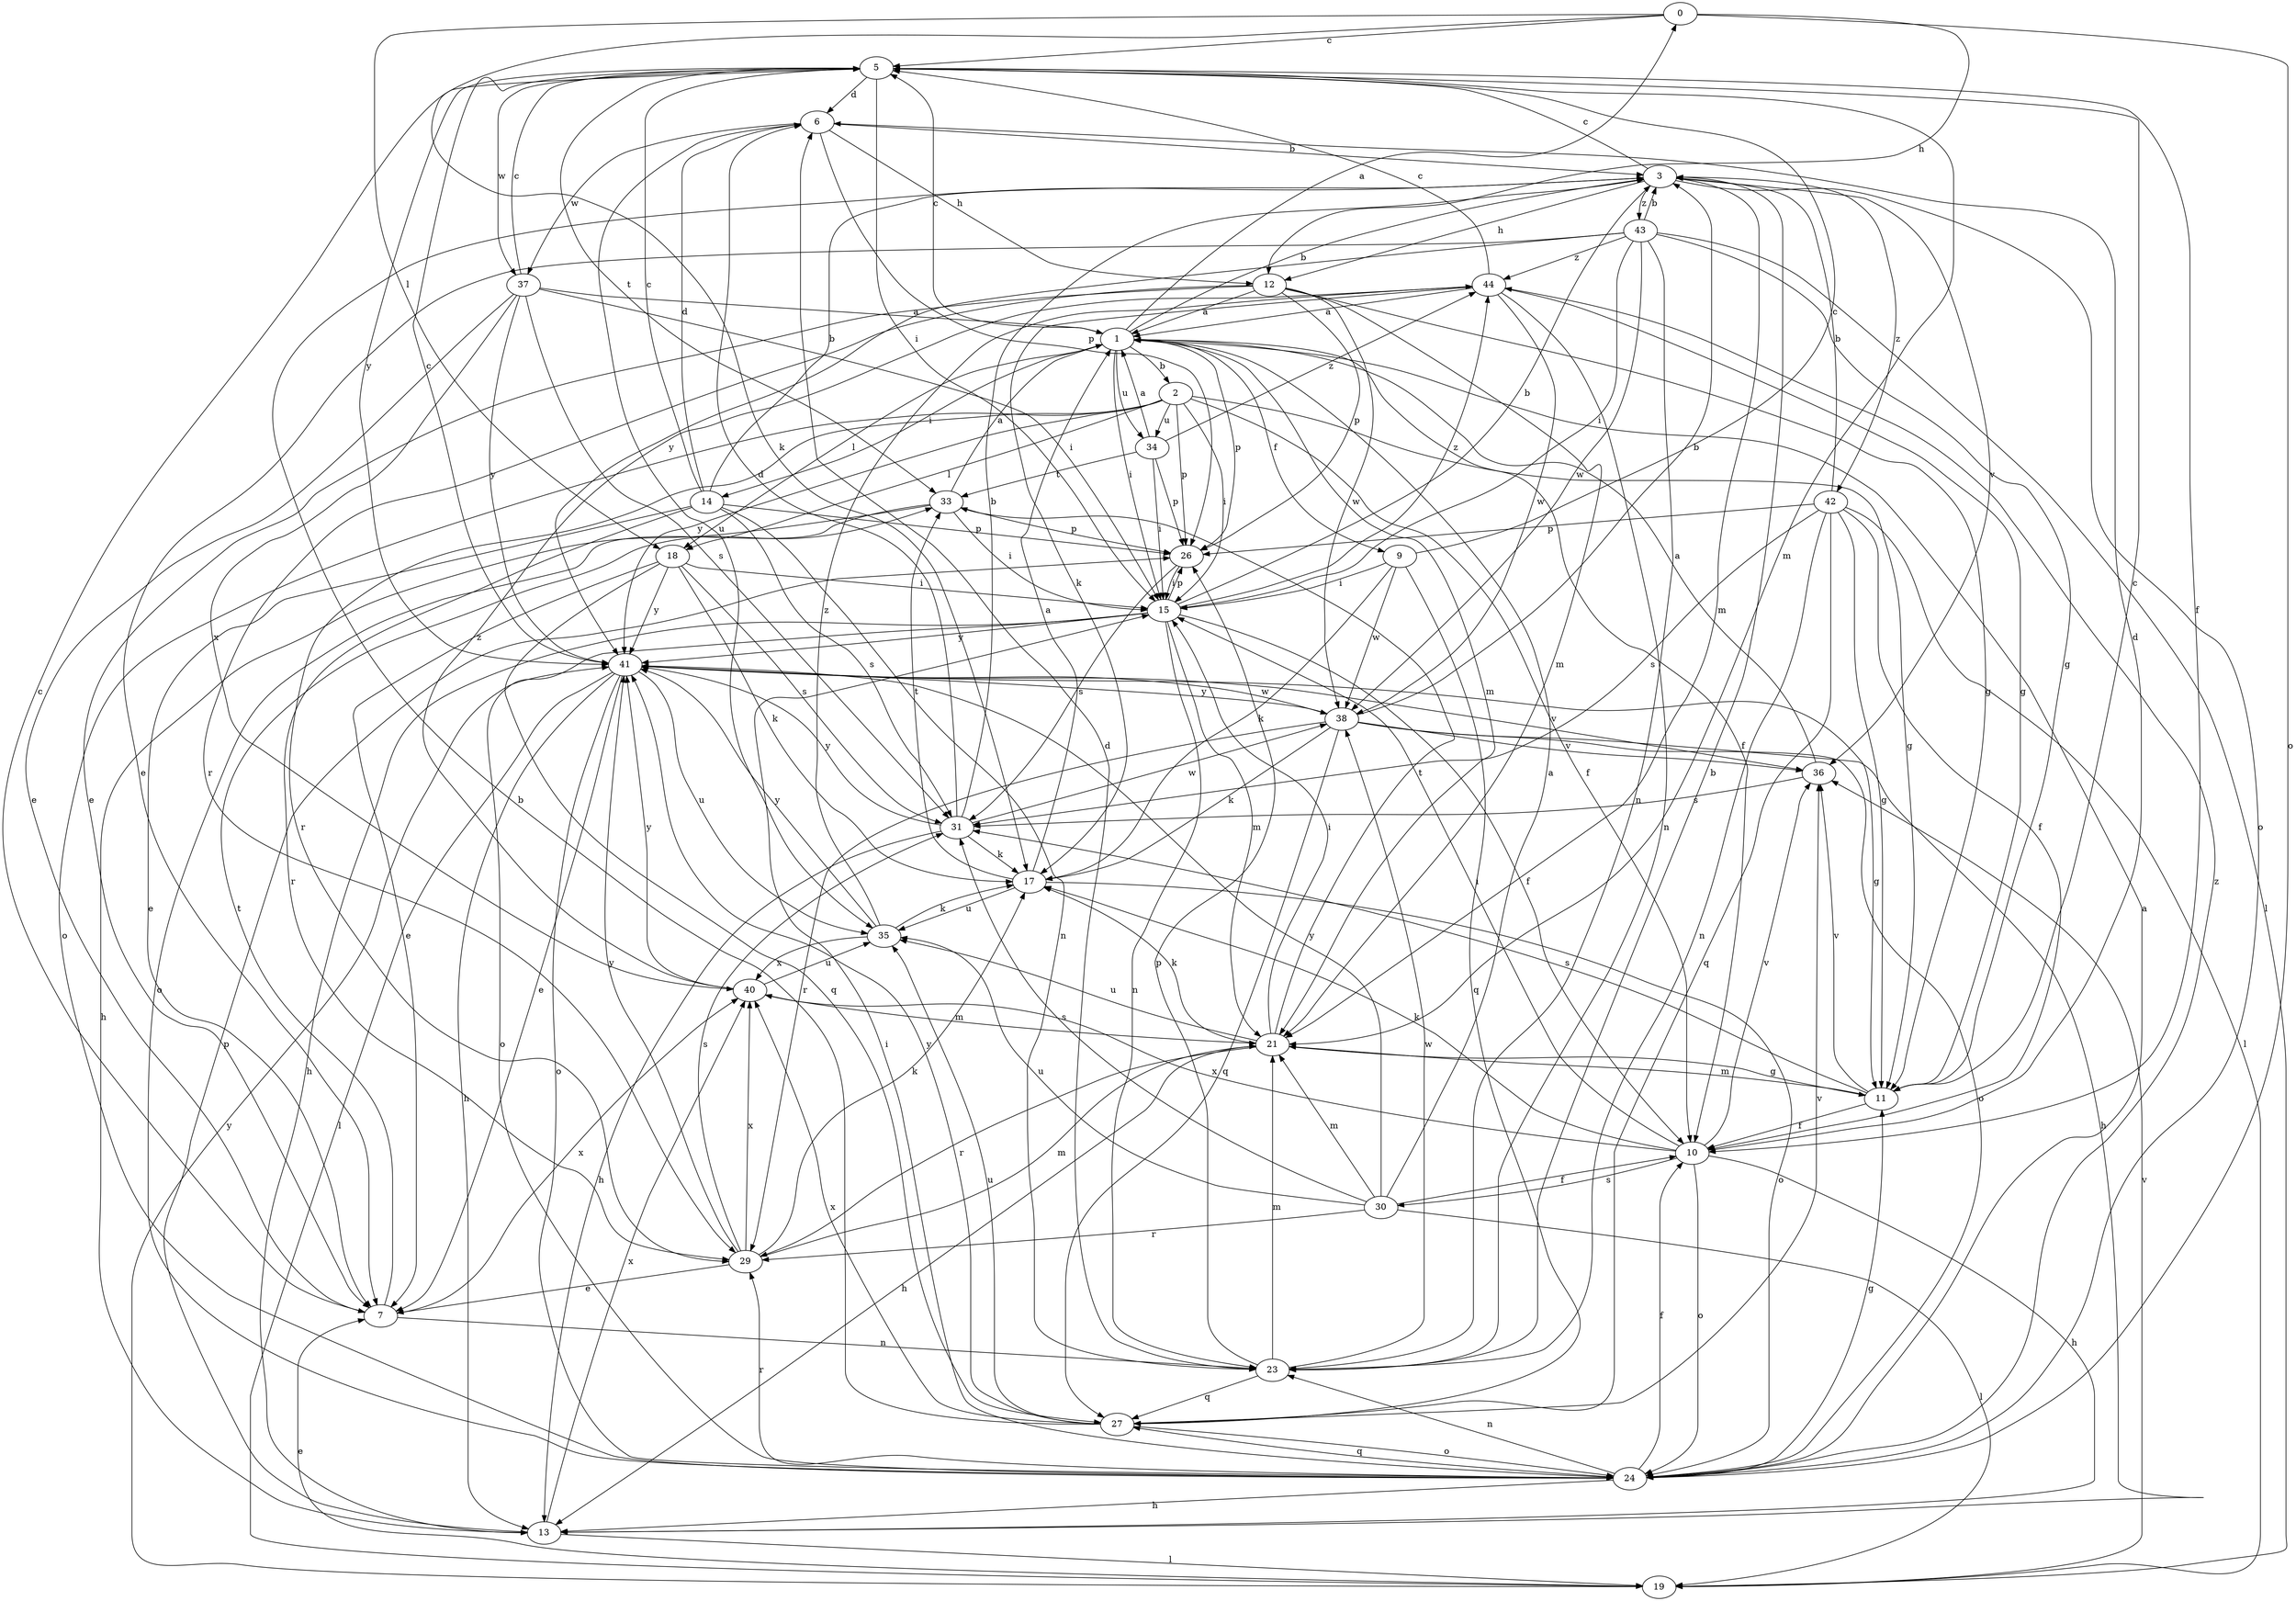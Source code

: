 strict digraph  {
0;
1;
2;
3;
5;
6;
7;
9;
10;
11;
12;
13;
14;
15;
17;
18;
19;
21;
23;
24;
26;
27;
29;
30;
31;
33;
34;
35;
36;
37;
38;
40;
41;
42;
43;
44;
0 -> 5  [label=c];
0 -> 12  [label=h];
0 -> 17  [label=k];
0 -> 18  [label=l];
0 -> 24  [label=o];
1 -> 0  [label=a];
1 -> 2  [label=b];
1 -> 3  [label=b];
1 -> 5  [label=c];
1 -> 9  [label=f];
1 -> 10  [label=f];
1 -> 14  [label=i];
1 -> 15  [label=i];
1 -> 18  [label=l];
1 -> 21  [label=m];
1 -> 26  [label=p];
1 -> 34  [label=u];
2 -> 10  [label=f];
2 -> 11  [label=g];
2 -> 15  [label=i];
2 -> 18  [label=l];
2 -> 24  [label=o];
2 -> 26  [label=p];
2 -> 29  [label=r];
2 -> 34  [label=u];
2 -> 41  [label=y];
3 -> 5  [label=c];
3 -> 12  [label=h];
3 -> 21  [label=m];
3 -> 24  [label=o];
3 -> 36  [label=v];
3 -> 42  [label=z];
3 -> 43  [label=z];
5 -> 6  [label=d];
5 -> 10  [label=f];
5 -> 15  [label=i];
5 -> 21  [label=m];
5 -> 33  [label=t];
5 -> 37  [label=w];
5 -> 41  [label=y];
6 -> 3  [label=b];
6 -> 12  [label=h];
6 -> 26  [label=p];
6 -> 35  [label=u];
6 -> 37  [label=w];
7 -> 5  [label=c];
7 -> 23  [label=n];
7 -> 33  [label=t];
7 -> 40  [label=x];
9 -> 5  [label=c];
9 -> 15  [label=i];
9 -> 17  [label=k];
9 -> 27  [label=q];
9 -> 38  [label=w];
10 -> 6  [label=d];
10 -> 13  [label=h];
10 -> 15  [label=i];
10 -> 17  [label=k];
10 -> 24  [label=o];
10 -> 30  [label=s];
10 -> 36  [label=v];
10 -> 40  [label=x];
11 -> 5  [label=c];
11 -> 10  [label=f];
11 -> 21  [label=m];
11 -> 31  [label=s];
11 -> 36  [label=v];
12 -> 1  [label=a];
12 -> 7  [label=e];
12 -> 11  [label=g];
12 -> 21  [label=m];
12 -> 26  [label=p];
12 -> 29  [label=r];
12 -> 38  [label=w];
13 -> 19  [label=l];
13 -> 26  [label=p];
13 -> 40  [label=x];
14 -> 3  [label=b];
14 -> 5  [label=c];
14 -> 6  [label=d];
14 -> 7  [label=e];
14 -> 23  [label=n];
14 -> 26  [label=p];
14 -> 29  [label=r];
14 -> 31  [label=s];
15 -> 3  [label=b];
15 -> 10  [label=f];
15 -> 13  [label=h];
15 -> 21  [label=m];
15 -> 23  [label=n];
15 -> 24  [label=o];
15 -> 26  [label=p];
15 -> 41  [label=y];
15 -> 44  [label=z];
17 -> 1  [label=a];
17 -> 24  [label=o];
17 -> 33  [label=t];
17 -> 35  [label=u];
18 -> 7  [label=e];
18 -> 15  [label=i];
18 -> 17  [label=k];
18 -> 27  [label=q];
18 -> 31  [label=s];
18 -> 41  [label=y];
19 -> 7  [label=e];
19 -> 36  [label=v];
19 -> 41  [label=y];
21 -> 11  [label=g];
21 -> 13  [label=h];
21 -> 15  [label=i];
21 -> 17  [label=k];
21 -> 29  [label=r];
21 -> 33  [label=t];
21 -> 35  [label=u];
23 -> 3  [label=b];
23 -> 6  [label=d];
23 -> 21  [label=m];
23 -> 26  [label=p];
23 -> 27  [label=q];
23 -> 38  [label=w];
24 -> 1  [label=a];
24 -> 10  [label=f];
24 -> 11  [label=g];
24 -> 13  [label=h];
24 -> 15  [label=i];
24 -> 23  [label=n];
24 -> 27  [label=q];
24 -> 29  [label=r];
24 -> 44  [label=z];
26 -> 15  [label=i];
26 -> 31  [label=s];
27 -> 3  [label=b];
27 -> 24  [label=o];
27 -> 35  [label=u];
27 -> 36  [label=v];
27 -> 40  [label=x];
27 -> 41  [label=y];
29 -> 7  [label=e];
29 -> 17  [label=k];
29 -> 21  [label=m];
29 -> 31  [label=s];
29 -> 40  [label=x];
29 -> 41  [label=y];
30 -> 1  [label=a];
30 -> 10  [label=f];
30 -> 19  [label=l];
30 -> 21  [label=m];
30 -> 29  [label=r];
30 -> 31  [label=s];
30 -> 35  [label=u];
30 -> 41  [label=y];
31 -> 3  [label=b];
31 -> 6  [label=d];
31 -> 13  [label=h];
31 -> 17  [label=k];
31 -> 38  [label=w];
31 -> 41  [label=y];
33 -> 1  [label=a];
33 -> 13  [label=h];
33 -> 15  [label=i];
33 -> 24  [label=o];
33 -> 26  [label=p];
34 -> 1  [label=a];
34 -> 15  [label=i];
34 -> 26  [label=p];
34 -> 33  [label=t];
34 -> 44  [label=z];
35 -> 17  [label=k];
35 -> 40  [label=x];
35 -> 41  [label=y];
35 -> 44  [label=z];
36 -> 1  [label=a];
36 -> 31  [label=s];
37 -> 1  [label=a];
37 -> 5  [label=c];
37 -> 7  [label=e];
37 -> 15  [label=i];
37 -> 31  [label=s];
37 -> 40  [label=x];
37 -> 41  [label=y];
38 -> 3  [label=b];
38 -> 13  [label=h];
38 -> 17  [label=k];
38 -> 24  [label=o];
38 -> 27  [label=q];
38 -> 29  [label=r];
38 -> 36  [label=v];
38 -> 41  [label=y];
40 -> 21  [label=m];
40 -> 35  [label=u];
40 -> 41  [label=y];
40 -> 44  [label=z];
41 -> 5  [label=c];
41 -> 7  [label=e];
41 -> 11  [label=g];
41 -> 13  [label=h];
41 -> 19  [label=l];
41 -> 24  [label=o];
41 -> 35  [label=u];
41 -> 36  [label=v];
41 -> 38  [label=w];
42 -> 3  [label=b];
42 -> 10  [label=f];
42 -> 11  [label=g];
42 -> 19  [label=l];
42 -> 23  [label=n];
42 -> 26  [label=p];
42 -> 27  [label=q];
42 -> 31  [label=s];
43 -> 3  [label=b];
43 -> 7  [label=e];
43 -> 11  [label=g];
43 -> 15  [label=i];
43 -> 19  [label=l];
43 -> 23  [label=n];
43 -> 38  [label=w];
43 -> 41  [label=y];
43 -> 44  [label=z];
44 -> 1  [label=a];
44 -> 5  [label=c];
44 -> 11  [label=g];
44 -> 17  [label=k];
44 -> 23  [label=n];
44 -> 38  [label=w];
}
